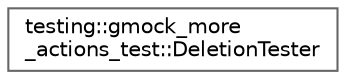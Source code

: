digraph "Graphical Class Hierarchy"
{
 // LATEX_PDF_SIZE
  bgcolor="transparent";
  edge [fontname=Helvetica,fontsize=10,labelfontname=Helvetica,labelfontsize=10];
  node [fontname=Helvetica,fontsize=10,shape=box,height=0.2,width=0.4];
  rankdir="LR";
  Node0 [id="Node000000",label="testing::gmock_more\l_actions_test::DeletionTester",height=0.2,width=0.4,color="grey40", fillcolor="white", style="filled",URL="$classtesting_1_1gmock__more__actions__test_1_1DeletionTester.html",tooltip=" "];
}
